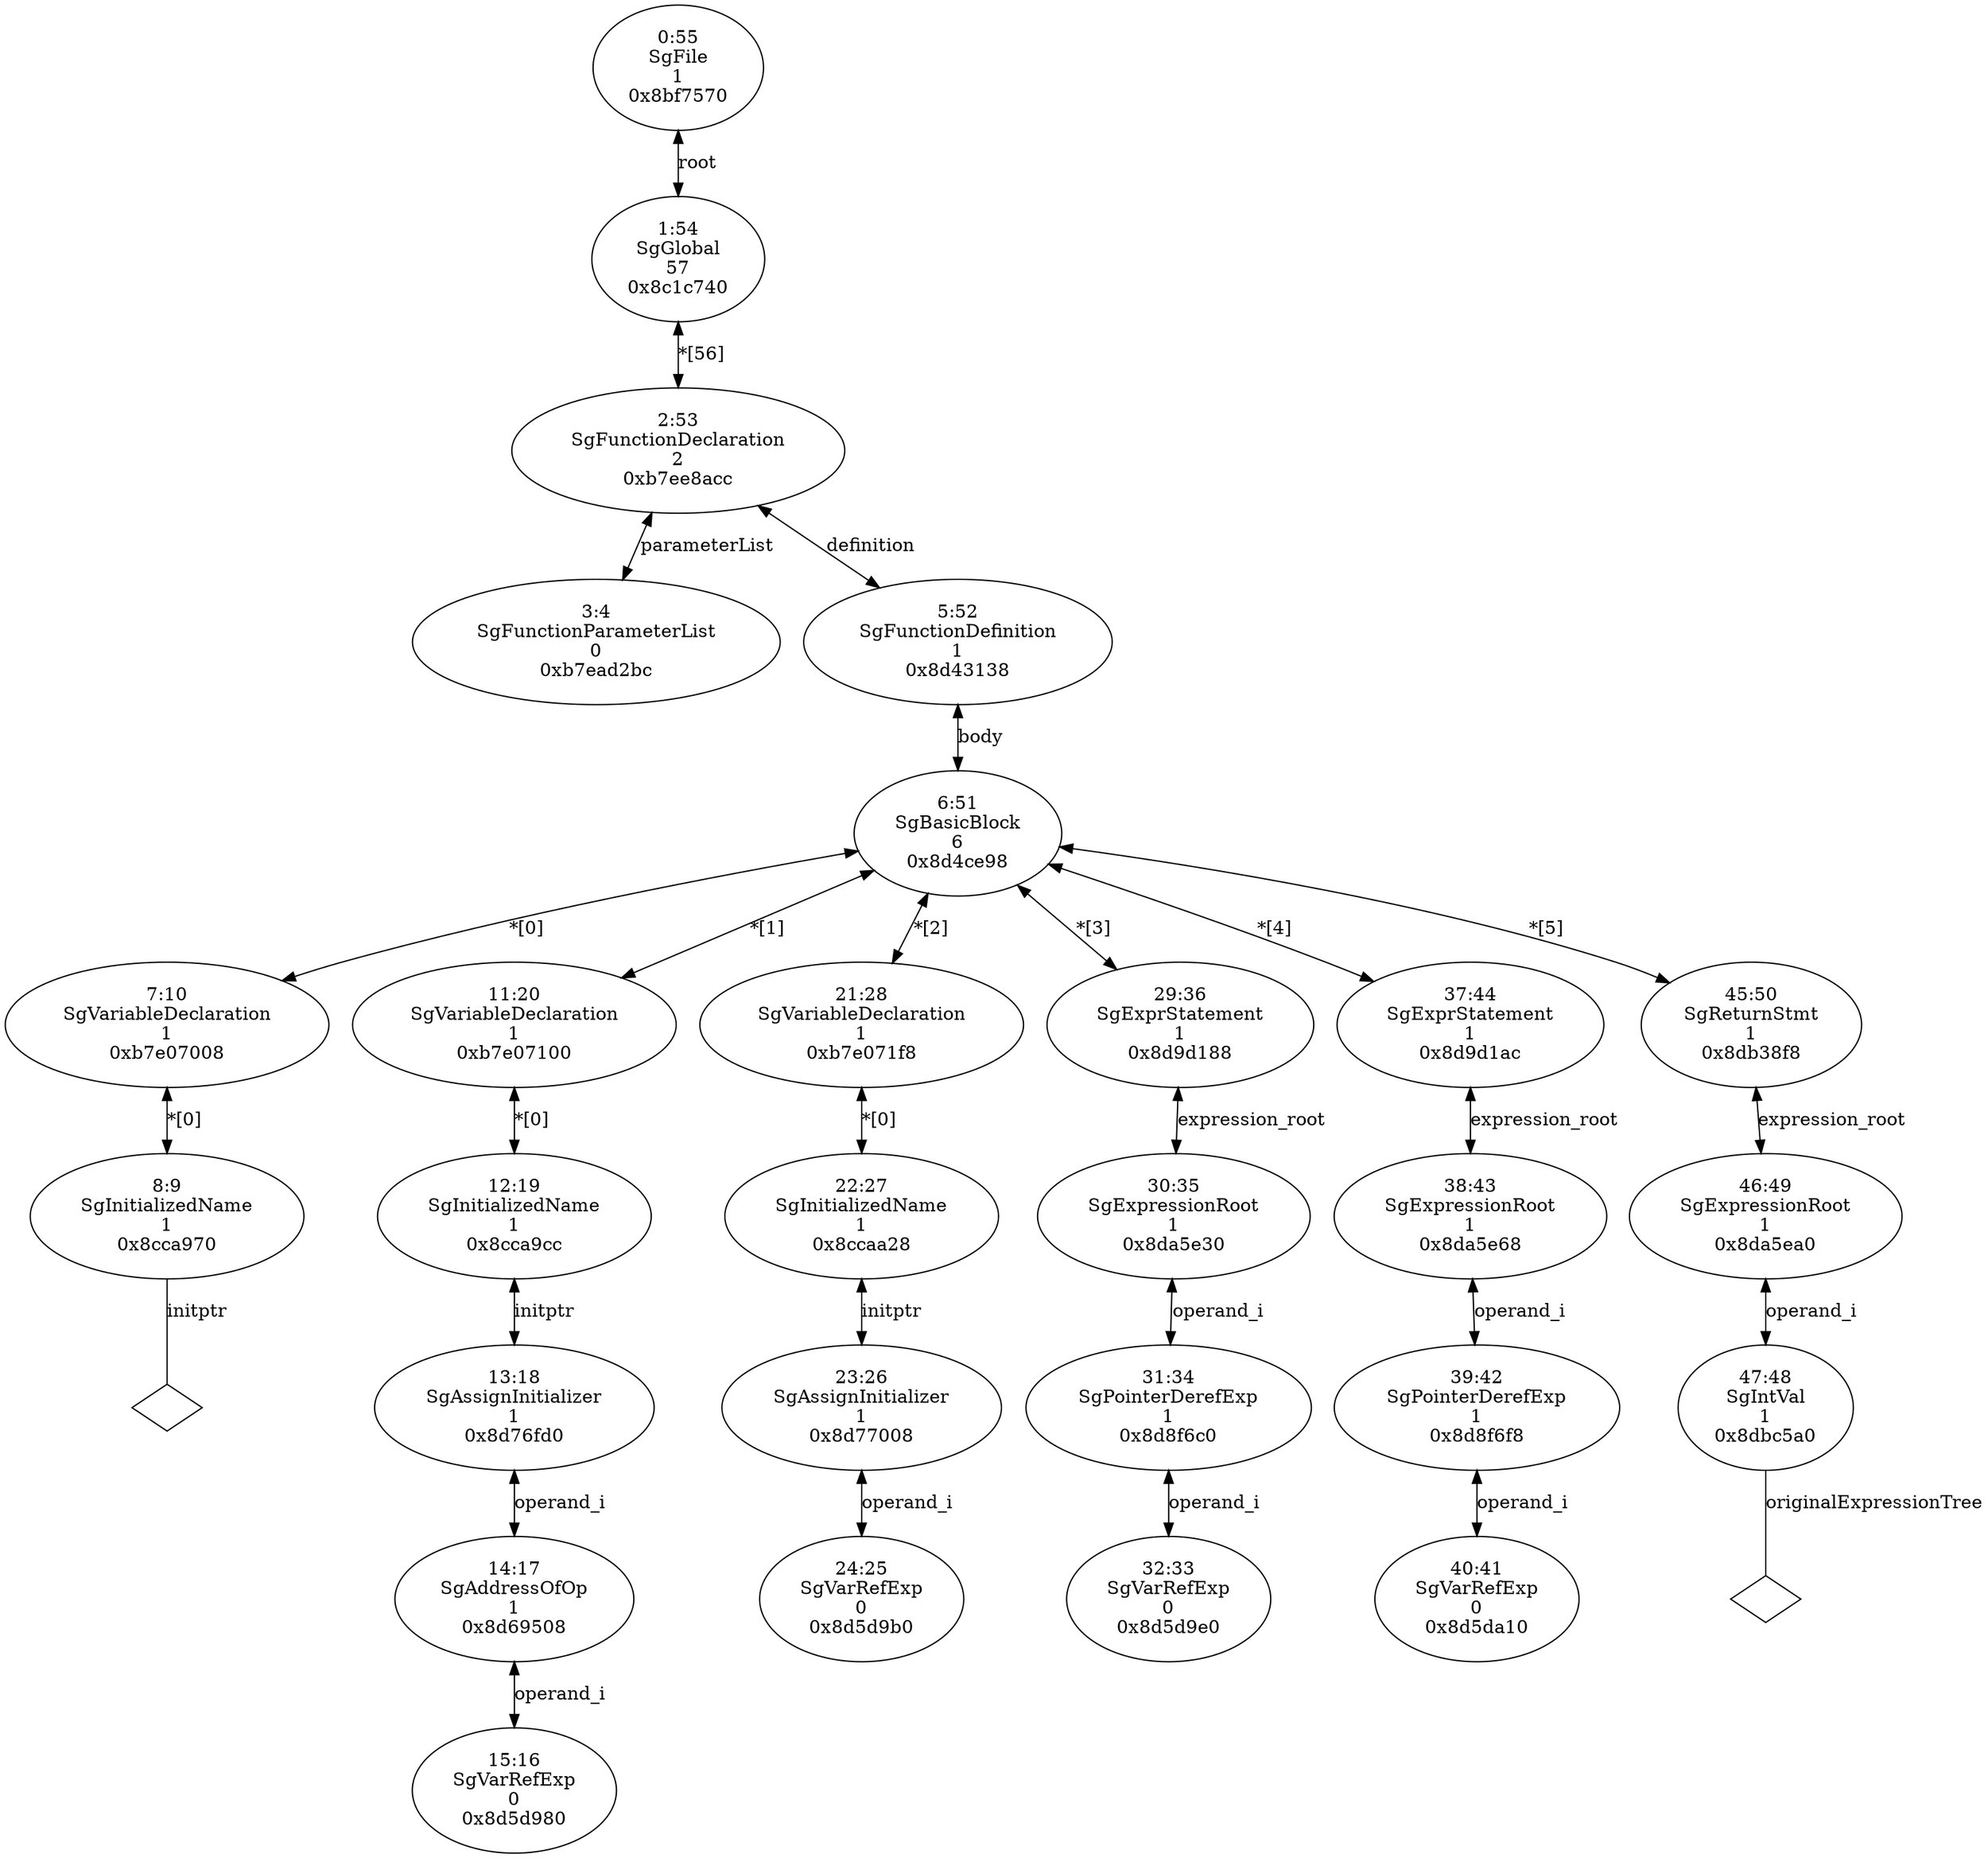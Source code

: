 digraph "G./ref.C.dot" {
"0xb7ead2bc"[label="3:4\nSgFunctionParameterList\n0\n0xb7ead2bc\n" ];
"0x8cca970"[label="8:9\nSgInitializedName\n1\n0x8cca970\n" ];
"0x8cca970" -> "0x8cca970__initptr__null"[label="initptr" dir=none ];
"0x8cca970__initptr__null"[label="" shape=diamond ];
"0xb7e07008"[label="7:10\nSgVariableDeclaration\n1\n0xb7e07008\n" ];
"0xb7e07008" -> "0x8cca970"[label="*[0]" dir=both ];
"0x8d5d980"[label="15:16\nSgVarRefExp\n0\n0x8d5d980\n" ];
"0x8d69508"[label="14:17\nSgAddressOfOp\n1\n0x8d69508\n" ];
"0x8d69508" -> "0x8d5d980"[label="operand_i" dir=both ];
"0x8d76fd0"[label="13:18\nSgAssignInitializer\n1\n0x8d76fd0\n" ];
"0x8d76fd0" -> "0x8d69508"[label="operand_i" dir=both ];
"0x8cca9cc"[label="12:19\nSgInitializedName\n1\n0x8cca9cc\n" ];
"0x8cca9cc" -> "0x8d76fd0"[label="initptr" dir=both ];
"0xb7e07100"[label="11:20\nSgVariableDeclaration\n1\n0xb7e07100\n" ];
"0xb7e07100" -> "0x8cca9cc"[label="*[0]" dir=both ];
"0x8d5d9b0"[label="24:25\nSgVarRefExp\n0\n0x8d5d9b0\n" ];
"0x8d77008"[label="23:26\nSgAssignInitializer\n1\n0x8d77008\n" ];
"0x8d77008" -> "0x8d5d9b0"[label="operand_i" dir=both ];
"0x8ccaa28"[label="22:27\nSgInitializedName\n1\n0x8ccaa28\n" ];
"0x8ccaa28" -> "0x8d77008"[label="initptr" dir=both ];
"0xb7e071f8"[label="21:28\nSgVariableDeclaration\n1\n0xb7e071f8\n" ];
"0xb7e071f8" -> "0x8ccaa28"[label="*[0]" dir=both ];
"0x8d5d9e0"[label="32:33\nSgVarRefExp\n0\n0x8d5d9e0\n" ];
"0x8d8f6c0"[label="31:34\nSgPointerDerefExp\n1\n0x8d8f6c0\n" ];
"0x8d8f6c0" -> "0x8d5d9e0"[label="operand_i" dir=both ];
"0x8da5e30"[label="30:35\nSgExpressionRoot\n1\n0x8da5e30\n" ];
"0x8da5e30" -> "0x8d8f6c0"[label="operand_i" dir=both ];
"0x8d9d188"[label="29:36\nSgExprStatement\n1\n0x8d9d188\n" ];
"0x8d9d188" -> "0x8da5e30"[label="expression_root" dir=both ];
"0x8d5da10"[label="40:41\nSgVarRefExp\n0\n0x8d5da10\n" ];
"0x8d8f6f8"[label="39:42\nSgPointerDerefExp\n1\n0x8d8f6f8\n" ];
"0x8d8f6f8" -> "0x8d5da10"[label="operand_i" dir=both ];
"0x8da5e68"[label="38:43\nSgExpressionRoot\n1\n0x8da5e68\n" ];
"0x8da5e68" -> "0x8d8f6f8"[label="operand_i" dir=both ];
"0x8d9d1ac"[label="37:44\nSgExprStatement\n1\n0x8d9d1ac\n" ];
"0x8d9d1ac" -> "0x8da5e68"[label="expression_root" dir=both ];
"0x8dbc5a0"[label="47:48\nSgIntVal\n1\n0x8dbc5a0\n" ];
"0x8dbc5a0" -> "0x8dbc5a0__originalExpressionTree__null"[label="originalExpressionTree" dir=none ];
"0x8dbc5a0__originalExpressionTree__null"[label="" shape=diamond ];
"0x8da5ea0"[label="46:49\nSgExpressionRoot\n1\n0x8da5ea0\n" ];
"0x8da5ea0" -> "0x8dbc5a0"[label="operand_i" dir=both ];
"0x8db38f8"[label="45:50\nSgReturnStmt\n1\n0x8db38f8\n" ];
"0x8db38f8" -> "0x8da5ea0"[label="expression_root" dir=both ];
"0x8d4ce98"[label="6:51\nSgBasicBlock\n6\n0x8d4ce98\n" ];
"0x8d4ce98" -> "0xb7e07008"[label="*[0]" dir=both ];
"0x8d4ce98" -> "0xb7e07100"[label="*[1]" dir=both ];
"0x8d4ce98" -> "0xb7e071f8"[label="*[2]" dir=both ];
"0x8d4ce98" -> "0x8d9d188"[label="*[3]" dir=both ];
"0x8d4ce98" -> "0x8d9d1ac"[label="*[4]" dir=both ];
"0x8d4ce98" -> "0x8db38f8"[label="*[5]" dir=both ];
"0x8d43138"[label="5:52\nSgFunctionDefinition\n1\n0x8d43138\n" ];
"0x8d43138" -> "0x8d4ce98"[label="body" dir=both ];
"0xb7ee8acc"[label="2:53\nSgFunctionDeclaration\n2\n0xb7ee8acc\n" ];
"0xb7ee8acc" -> "0xb7ead2bc"[label="parameterList" dir=both ];
"0xb7ee8acc" -> "0x8d43138"[label="definition" dir=both ];
"0x8c1c740"[label="1:54\nSgGlobal\n57\n0x8c1c740\n" ];
"0x8c1c740" -> "0xb7ee8acc"[label="*[56]" dir=both ];
"0x8bf7570"[label="0:55\nSgFile\n1\n0x8bf7570\n" ];
"0x8bf7570" -> "0x8c1c740"[label="root" dir=both ];
}
